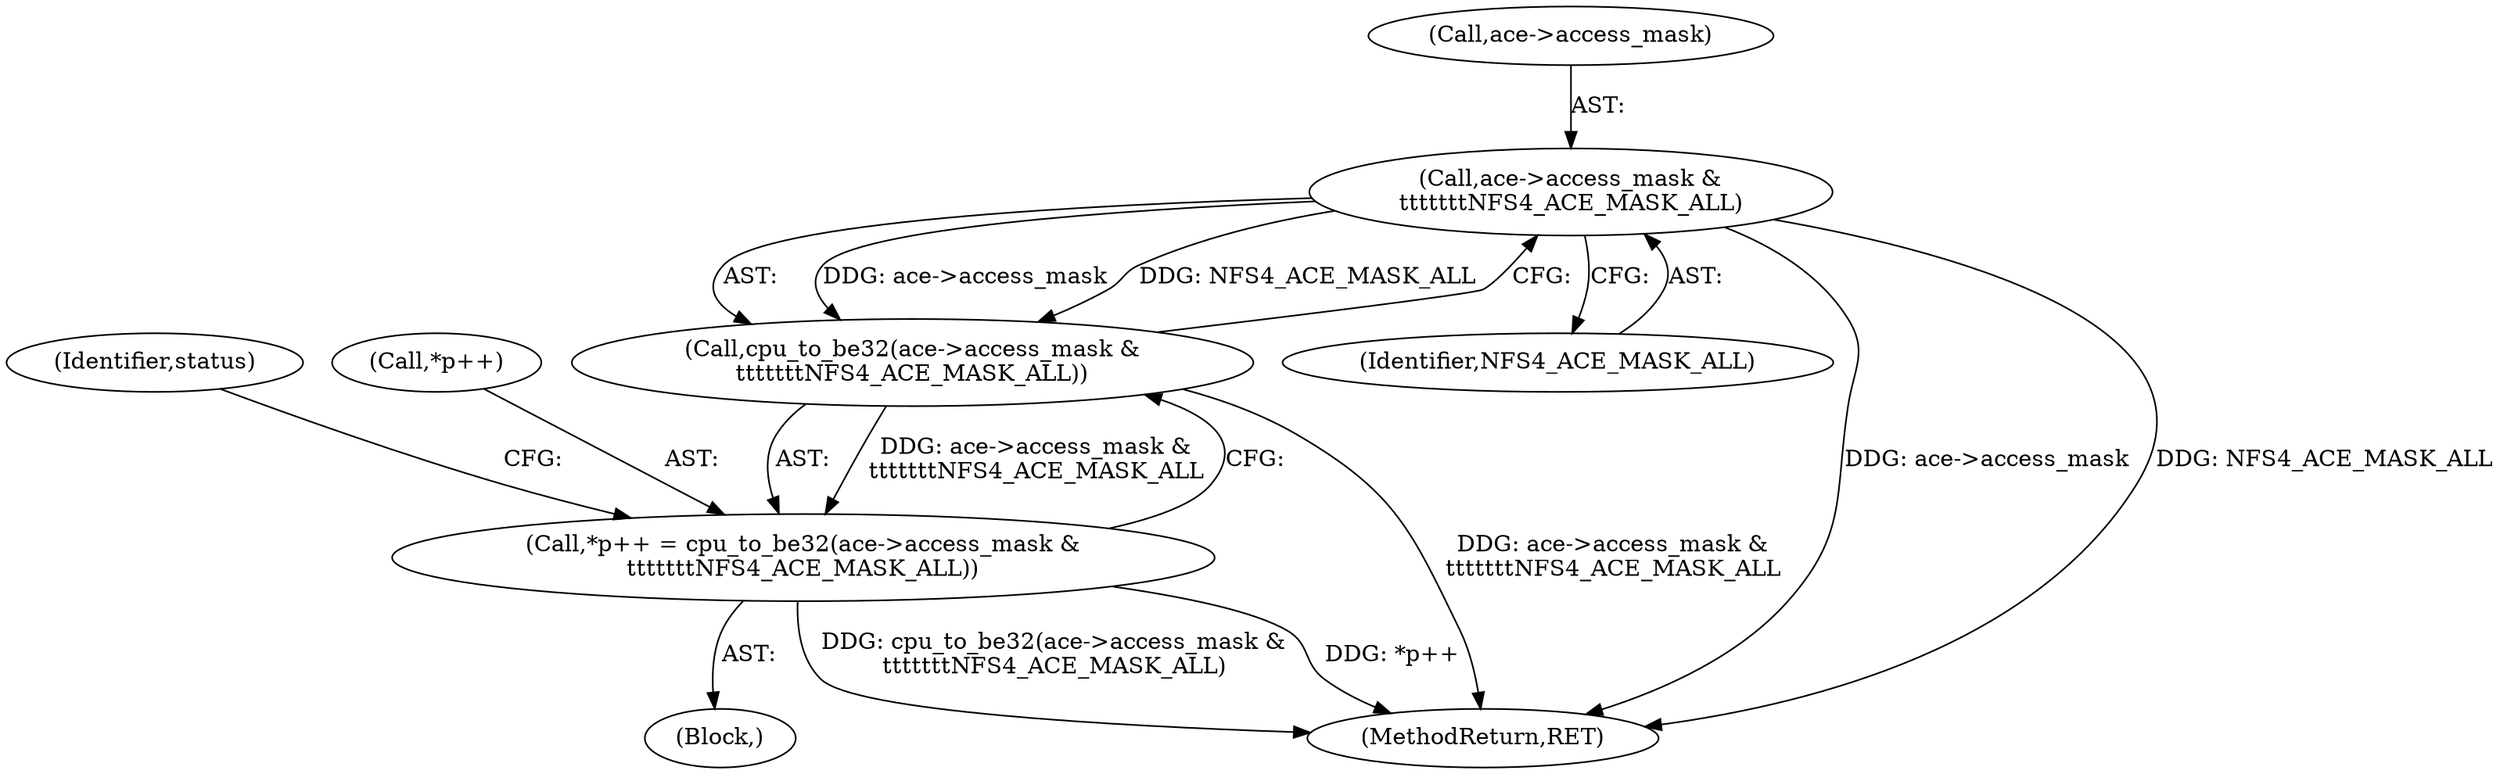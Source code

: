 digraph "0_linux_c70422f760c120480fee4de6c38804c72aa26bc1_12@pointer" {
"1000951" [label="(Call,ace->access_mask &\n\t\t\t\t\t\t\tNFS4_ACE_MASK_ALL)"];
"1000950" [label="(Call,cpu_to_be32(ace->access_mask &\n\t\t\t\t\t\t\tNFS4_ACE_MASK_ALL))"];
"1000946" [label="(Call,*p++ = cpu_to_be32(ace->access_mask &\n\t\t\t\t\t\t\tNFS4_ACE_MASK_ALL))"];
"1000918" [label="(Block,)"];
"1000955" [label="(Identifier,NFS4_ACE_MASK_ALL)"];
"1000957" [label="(Identifier,status)"];
"1000951" [label="(Call,ace->access_mask &\n\t\t\t\t\t\t\tNFS4_ACE_MASK_ALL)"];
"1000952" [label="(Call,ace->access_mask)"];
"1000950" [label="(Call,cpu_to_be32(ace->access_mask &\n\t\t\t\t\t\t\tNFS4_ACE_MASK_ALL))"];
"1001963" [label="(MethodReturn,RET)"];
"1000946" [label="(Call,*p++ = cpu_to_be32(ace->access_mask &\n\t\t\t\t\t\t\tNFS4_ACE_MASK_ALL))"];
"1000947" [label="(Call,*p++)"];
"1000951" -> "1000950"  [label="AST: "];
"1000951" -> "1000955"  [label="CFG: "];
"1000952" -> "1000951"  [label="AST: "];
"1000955" -> "1000951"  [label="AST: "];
"1000950" -> "1000951"  [label="CFG: "];
"1000951" -> "1001963"  [label="DDG: ace->access_mask"];
"1000951" -> "1001963"  [label="DDG: NFS4_ACE_MASK_ALL"];
"1000951" -> "1000950"  [label="DDG: ace->access_mask"];
"1000951" -> "1000950"  [label="DDG: NFS4_ACE_MASK_ALL"];
"1000950" -> "1000946"  [label="AST: "];
"1000946" -> "1000950"  [label="CFG: "];
"1000950" -> "1001963"  [label="DDG: ace->access_mask &\n\t\t\t\t\t\t\tNFS4_ACE_MASK_ALL"];
"1000950" -> "1000946"  [label="DDG: ace->access_mask &\n\t\t\t\t\t\t\tNFS4_ACE_MASK_ALL"];
"1000946" -> "1000918"  [label="AST: "];
"1000947" -> "1000946"  [label="AST: "];
"1000957" -> "1000946"  [label="CFG: "];
"1000946" -> "1001963"  [label="DDG: cpu_to_be32(ace->access_mask &\n\t\t\t\t\t\t\tNFS4_ACE_MASK_ALL)"];
"1000946" -> "1001963"  [label="DDG: *p++"];
}
